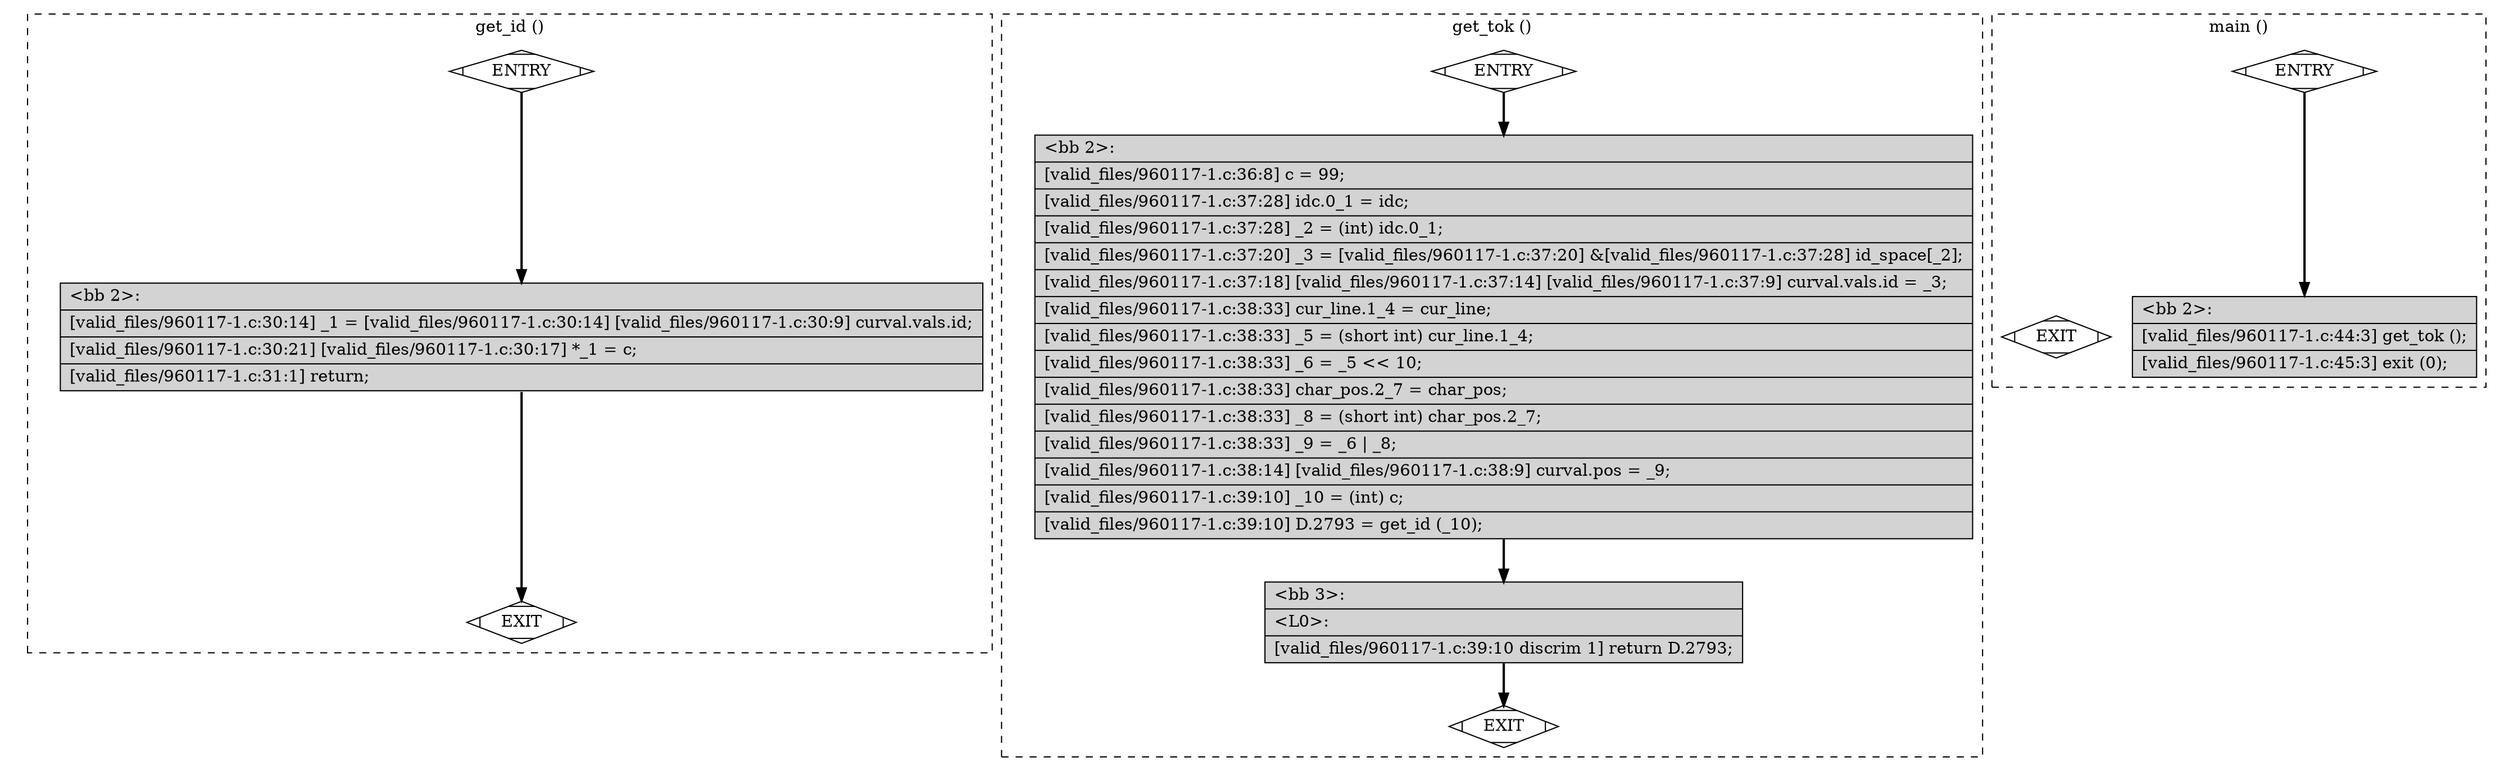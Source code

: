 digraph "a-960117-1.c.015t.cfg" {
overlap=false;
subgraph "cluster_get_id" {
	style="dashed";
	color="black";
	label="get_id ()";
	fn_0_basic_block_0 [shape=Mdiamond,style=filled,fillcolor=white,label="ENTRY"];

	fn_0_basic_block_1 [shape=Mdiamond,style=filled,fillcolor=white,label="EXIT"];

	fn_0_basic_block_2 [shape=record,style=filled,fillcolor=lightgrey,label="{\<bb\ 2\>:\l\
|[valid_files/960117-1.c:30:14]\ _1\ =\ [valid_files/960117-1.c:30:14]\ [valid_files/960117-1.c:30:9]\ curval.vals.id;\l\
|[valid_files/960117-1.c:30:21]\ [valid_files/960117-1.c:30:17]\ *_1\ =\ c;\l\
|[valid_files/960117-1.c:31:1]\ return;\l\
}"];

	fn_0_basic_block_0:s -> fn_0_basic_block_2:n [style="solid,bold",color=black,weight=100,constraint=true];
	fn_0_basic_block_2:s -> fn_0_basic_block_1:n [style="solid,bold",color=black,weight=10,constraint=true];
	fn_0_basic_block_0:s -> fn_0_basic_block_1:n [style="invis",constraint=true];
}
subgraph "cluster_get_tok" {
	style="dashed";
	color="black";
	label="get_tok ()";
	fn_1_basic_block_0 [shape=Mdiamond,style=filled,fillcolor=white,label="ENTRY"];

	fn_1_basic_block_1 [shape=Mdiamond,style=filled,fillcolor=white,label="EXIT"];

	fn_1_basic_block_2 [shape=record,style=filled,fillcolor=lightgrey,label="{\<bb\ 2\>:\l\
|[valid_files/960117-1.c:36:8]\ c\ =\ 99;\l\
|[valid_files/960117-1.c:37:28]\ idc.0_1\ =\ idc;\l\
|[valid_files/960117-1.c:37:28]\ _2\ =\ (int)\ idc.0_1;\l\
|[valid_files/960117-1.c:37:20]\ _3\ =\ [valid_files/960117-1.c:37:20]\ &[valid_files/960117-1.c:37:28]\ id_space[_2];\l\
|[valid_files/960117-1.c:37:18]\ [valid_files/960117-1.c:37:14]\ [valid_files/960117-1.c:37:9]\ curval.vals.id\ =\ _3;\l\
|[valid_files/960117-1.c:38:33]\ cur_line.1_4\ =\ cur_line;\l\
|[valid_files/960117-1.c:38:33]\ _5\ =\ (short\ int)\ cur_line.1_4;\l\
|[valid_files/960117-1.c:38:33]\ _6\ =\ _5\ \<\<\ 10;\l\
|[valid_files/960117-1.c:38:33]\ char_pos.2_7\ =\ char_pos;\l\
|[valid_files/960117-1.c:38:33]\ _8\ =\ (short\ int)\ char_pos.2_7;\l\
|[valid_files/960117-1.c:38:33]\ _9\ =\ _6\ \|\ _8;\l\
|[valid_files/960117-1.c:38:14]\ [valid_files/960117-1.c:38:9]\ curval.pos\ =\ _9;\l\
|[valid_files/960117-1.c:39:10]\ _10\ =\ (int)\ c;\l\
|[valid_files/960117-1.c:39:10]\ D.2793\ =\ get_id\ (_10);\l\
}"];

	fn_1_basic_block_3 [shape=record,style=filled,fillcolor=lightgrey,label="{\<bb\ 3\>:\l\
|\<L0\>:\l\
|[valid_files/960117-1.c:39:10\ discrim\ 1]\ return\ D.2793;\l\
}"];

	fn_1_basic_block_0:s -> fn_1_basic_block_2:n [style="solid,bold",color=black,weight=100,constraint=true];
	fn_1_basic_block_2:s -> fn_1_basic_block_3:n [style="solid,bold",color=black,weight=100,constraint=true];
	fn_1_basic_block_3:s -> fn_1_basic_block_1:n [style="solid,bold",color=black,weight=10,constraint=true];
	fn_1_basic_block_0:s -> fn_1_basic_block_1:n [style="invis",constraint=true];
}
subgraph "cluster_main" {
	style="dashed";
	color="black";
	label="main ()";
	fn_2_basic_block_0 [shape=Mdiamond,style=filled,fillcolor=white,label="ENTRY"];

	fn_2_basic_block_1 [shape=Mdiamond,style=filled,fillcolor=white,label="EXIT"];

	fn_2_basic_block_2 [shape=record,style=filled,fillcolor=lightgrey,label="{\<bb\ 2\>:\l\
|[valid_files/960117-1.c:44:3]\ get_tok\ ();\l\
|[valid_files/960117-1.c:45:3]\ exit\ (0);\l\
}"];

	fn_2_basic_block_0:s -> fn_2_basic_block_2:n [style="solid,bold",color=black,weight=100,constraint=true];
	fn_2_basic_block_0:s -> fn_2_basic_block_1:n [style="invis",constraint=true];
}
}
